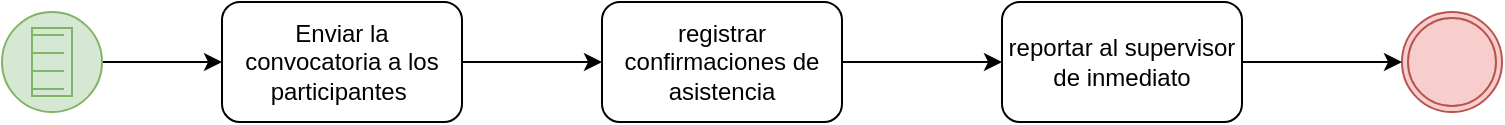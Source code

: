 <mxfile version="20.3.0" type="device"><diagram id="2HXYDX2PnbWDtICsqG4N" name="Página-1"><mxGraphModel dx="868" dy="545" grid="1" gridSize="10" guides="1" tooltips="1" connect="1" arrows="1" fold="1" page="1" pageScale="1" pageWidth="827" pageHeight="1169" math="0" shadow="0"><root><mxCell id="0"/><mxCell id="1" parent="0"/><mxCell id="TM87Uha-G73qukDdavPK-7" value="" style="edgeStyle=orthogonalEdgeStyle;rounded=0;orthogonalLoop=1;jettySize=auto;html=1;" edge="1" parent="1" source="TM87Uha-G73qukDdavPK-2" target="TM87Uha-G73qukDdavPK-5"><mxGeometry relative="1" as="geometry"/></mxCell><mxCell id="TM87Uha-G73qukDdavPK-2" value="" style="points=[[0.145,0.145,0],[0.5,0,0],[0.855,0.145,0],[1,0.5,0],[0.855,0.855,0],[0.5,1,0],[0.145,0.855,0],[0,0.5,0]];shape=mxgraph.bpmn.event;html=1;verticalLabelPosition=bottom;labelBackgroundColor=#ffffff;verticalAlign=top;align=center;perimeter=ellipsePerimeter;outlineConnect=0;aspect=fixed;outline=standard;symbol=conditional;fillColor=#d5e8d4;strokeColor=#82b366;" vertex="1" parent="1"><mxGeometry x="40" y="600" width="50" height="50" as="geometry"/></mxCell><mxCell id="TM87Uha-G73qukDdavPK-3" value="" style="points=[[0.145,0.145,0],[0.5,0,0],[0.855,0.145,0],[1,0.5,0],[0.855,0.855,0],[0.5,1,0],[0.145,0.855,0],[0,0.5,0]];shape=mxgraph.bpmn.event;html=1;verticalLabelPosition=bottom;labelBackgroundColor=#ffffff;verticalAlign=top;align=center;perimeter=ellipsePerimeter;outlineConnect=0;aspect=fixed;outline=throwing;symbol=general;fillColor=#f8cecc;strokeColor=#b85450;" vertex="1" parent="1"><mxGeometry x="740" y="600" width="50" height="50" as="geometry"/></mxCell><mxCell id="TM87Uha-G73qukDdavPK-10" value="" style="edgeStyle=orthogonalEdgeStyle;rounded=0;orthogonalLoop=1;jettySize=auto;html=1;" edge="1" parent="1" source="TM87Uha-G73qukDdavPK-4" target="TM87Uha-G73qukDdavPK-3"><mxGeometry relative="1" as="geometry"/></mxCell><mxCell id="TM87Uha-G73qukDdavPK-4" value="reportar al supervisor de inmediato" style="rounded=1;whiteSpace=wrap;html=1;" vertex="1" parent="1"><mxGeometry x="540" y="595" width="120" height="60" as="geometry"/></mxCell><mxCell id="TM87Uha-G73qukDdavPK-8" value="" style="edgeStyle=orthogonalEdgeStyle;rounded=0;orthogonalLoop=1;jettySize=auto;html=1;" edge="1" parent="1" source="TM87Uha-G73qukDdavPK-5" target="TM87Uha-G73qukDdavPK-6"><mxGeometry relative="1" as="geometry"/></mxCell><mxCell id="TM87Uha-G73qukDdavPK-5" value="Enviar la convocatoria a los participantes&amp;nbsp;" style="rounded=1;whiteSpace=wrap;html=1;" vertex="1" parent="1"><mxGeometry x="150" y="595" width="120" height="60" as="geometry"/></mxCell><mxCell id="TM87Uha-G73qukDdavPK-9" value="" style="edgeStyle=orthogonalEdgeStyle;rounded=0;orthogonalLoop=1;jettySize=auto;html=1;" edge="1" parent="1" source="TM87Uha-G73qukDdavPK-6" target="TM87Uha-G73qukDdavPK-4"><mxGeometry relative="1" as="geometry"/></mxCell><mxCell id="TM87Uha-G73qukDdavPK-6" value="registrar confirmaciones de asistencia" style="rounded=1;whiteSpace=wrap;html=1;" vertex="1" parent="1"><mxGeometry x="340" y="595" width="120" height="60" as="geometry"/></mxCell></root></mxGraphModel></diagram></mxfile>